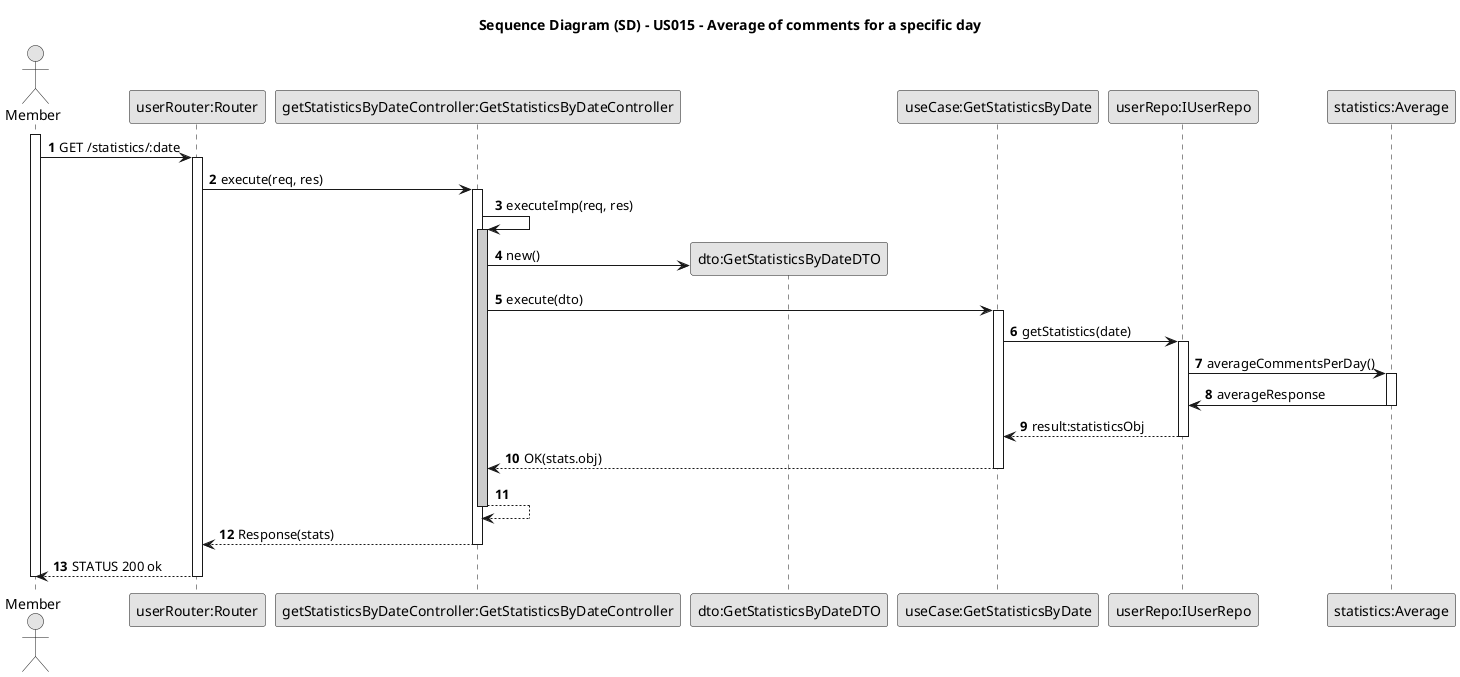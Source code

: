 @startuml
skinparam monochrome true
skinparam packageStyle rectangle
skinparam shadowing false
autonumber

title Sequence Diagram (SD) - US015 - Average of comments for a specific day

actor "Member" as Member
participant "userRouter:Router" as UserRouter
participant "getStatisticsByDateController:GetStatisticsByDateController" as GetStatisticsByDateController
participant "dto:GetStatisticsByDateDTO" as dto
participant "useCase:GetStatisticsByDate" as useCase
participant "userRepo:IUserRepo" as userRepo
participant "statistics:Average" as statistics

activate Member

Member -> UserRouter: GET /statistics/:date
activate UserRouter

UserRouter -> GetStatisticsByDateController: execute(req, res)
activate GetStatisticsByDateController

GetStatisticsByDateController-> GetStatisticsByDateController: executeImp(req, res)
activate GetStatisticsByDateController #LightBlue

create dto
GetStatisticsByDateController -> dto: new()

GetStatisticsByDateController -> useCase: execute(dto)
activate useCase



useCase -> userRepo:getStatistics(date)

activate userRepo

userRepo-> statistics:averageCommentsPerDay()
activate statistics
statistics-> userRepo:averageResponse
deactivate statistics

userRepo--> useCase: result:statisticsObj
deactivate userRepo

useCase--> GetStatisticsByDateController: OK(stats.obj)
deactivate userRepo
deactivate useCase

GetStatisticsByDateController --> GetStatisticsByDateController 
deactivate GetStatisticsByDateController

GetStatisticsByDateController--> UserRouter: Response(stats)
deactivate GetStatisticsByDateController

UserRouter --> Member: STATUS 200 ok 
deactivate UserRouter
deactivate Member
@enduml